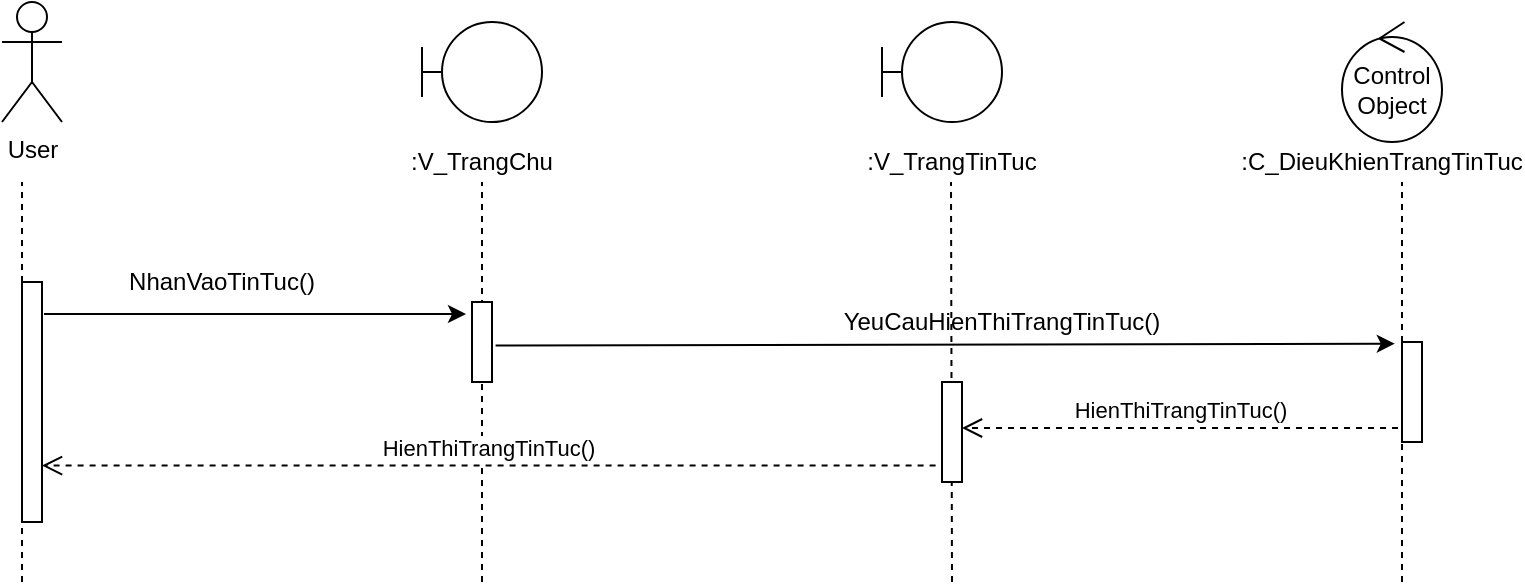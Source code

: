 <mxfile version="14.0.1" type="github">
  <diagram id="kgpKYQtTHZ0yAKxKKP6v" name="Page-1">
    <mxGraphModel dx="1038" dy="548" grid="1" gridSize="10" guides="1" tooltips="1" connect="1" arrows="1" fold="1" page="1" pageScale="1" pageWidth="850" pageHeight="1100" math="0" shadow="0">
      <root>
        <mxCell id="0" />
        <mxCell id="1" parent="0" />
        <mxCell id="KwdKWLrh2gG3OE4VAdlp-1" value="User" style="shape=umlActor;verticalLabelPosition=bottom;verticalAlign=top;html=1;outlineConnect=0;" vertex="1" parent="1">
          <mxGeometry x="40" y="20" width="30" height="60" as="geometry" />
        </mxCell>
        <mxCell id="KwdKWLrh2gG3OE4VAdlp-2" value="" style="shape=umlBoundary;whiteSpace=wrap;html=1;" vertex="1" parent="1">
          <mxGeometry x="480" y="30" width="60" height="50" as="geometry" />
        </mxCell>
        <mxCell id="KwdKWLrh2gG3OE4VAdlp-3" value="" style="shape=umlBoundary;whiteSpace=wrap;html=1;" vertex="1" parent="1">
          <mxGeometry x="250" y="30" width="60" height="50" as="geometry" />
        </mxCell>
        <mxCell id="KwdKWLrh2gG3OE4VAdlp-4" value="Control Object" style="ellipse;shape=umlControl;whiteSpace=wrap;html=1;" vertex="1" parent="1">
          <mxGeometry x="710" y="30" width="50" height="60" as="geometry" />
        </mxCell>
        <mxCell id="KwdKWLrh2gG3OE4VAdlp-6" value="" style="endArrow=none;dashed=1;html=1;" edge="1" parent="1">
          <mxGeometry width="50" height="50" relative="1" as="geometry">
            <mxPoint x="740" y="310" as="sourcePoint" />
            <mxPoint x="740" y="110" as="targetPoint" />
          </mxGeometry>
        </mxCell>
        <mxCell id="KwdKWLrh2gG3OE4VAdlp-7" value="" style="endArrow=none;dashed=1;html=1;" edge="1" parent="1">
          <mxGeometry width="50" height="50" relative="1" as="geometry">
            <mxPoint x="515" y="310" as="sourcePoint" />
            <mxPoint x="514.5" y="110" as="targetPoint" />
          </mxGeometry>
        </mxCell>
        <mxCell id="KwdKWLrh2gG3OE4VAdlp-8" value="" style="endArrow=none;dashed=1;html=1;entryX=0.5;entryY=1;entryDx=0;entryDy=0;" edge="1" parent="1" target="KwdKWLrh2gG3OE4VAdlp-15">
          <mxGeometry width="50" height="50" relative="1" as="geometry">
            <mxPoint x="280" y="310" as="sourcePoint" />
            <mxPoint x="230" y="100" as="targetPoint" />
          </mxGeometry>
        </mxCell>
        <mxCell id="KwdKWLrh2gG3OE4VAdlp-9" value="" style="endArrow=none;dashed=1;html=1;" edge="1" parent="1">
          <mxGeometry width="50" height="50" relative="1" as="geometry">
            <mxPoint x="50" y="310" as="sourcePoint" />
            <mxPoint x="50" y="110" as="targetPoint" />
          </mxGeometry>
        </mxCell>
        <mxCell id="KwdKWLrh2gG3OE4VAdlp-13" value=":C_DieuKhienTrangTinTuc" style="text;html=1;strokeColor=none;fillColor=none;align=center;verticalAlign=middle;whiteSpace=wrap;rounded=0;" vertex="1" parent="1">
          <mxGeometry x="710" y="90" width="40" height="20" as="geometry" />
        </mxCell>
        <mxCell id="KwdKWLrh2gG3OE4VAdlp-14" value=":V_TrangTinTuc" style="text;html=1;strokeColor=none;fillColor=none;align=center;verticalAlign=middle;whiteSpace=wrap;rounded=0;" vertex="1" parent="1">
          <mxGeometry x="495" y="90" width="40" height="20" as="geometry" />
        </mxCell>
        <mxCell id="KwdKWLrh2gG3OE4VAdlp-15" value=":V_TrangChu" style="text;html=1;strokeColor=none;fillColor=none;align=center;verticalAlign=middle;whiteSpace=wrap;rounded=0;" vertex="1" parent="1">
          <mxGeometry x="260" y="90" width="40" height="20" as="geometry" />
        </mxCell>
        <mxCell id="KwdKWLrh2gG3OE4VAdlp-18" value="" style="html=1;points=[];perimeter=orthogonalPerimeter;" vertex="1" parent="1">
          <mxGeometry x="740" y="190" width="10" height="50" as="geometry" />
        </mxCell>
        <mxCell id="KwdKWLrh2gG3OE4VAdlp-19" value="" style="html=1;points=[];perimeter=orthogonalPerimeter;" vertex="1" parent="1">
          <mxGeometry x="510" y="210" width="10" height="50" as="geometry" />
        </mxCell>
        <mxCell id="KwdKWLrh2gG3OE4VAdlp-20" value="" style="html=1;points=[];perimeter=orthogonalPerimeter;" vertex="1" parent="1">
          <mxGeometry x="275" y="170" width="10" height="40" as="geometry" />
        </mxCell>
        <mxCell id="KwdKWLrh2gG3OE4VAdlp-21" value="" style="html=1;points=[];perimeter=orthogonalPerimeter;" vertex="1" parent="1">
          <mxGeometry x="50" y="160" width="10" height="120" as="geometry" />
        </mxCell>
        <mxCell id="KwdKWLrh2gG3OE4VAdlp-23" value="" style="endArrow=classic;html=1;" edge="1" parent="1">
          <mxGeometry width="50" height="50" relative="1" as="geometry">
            <mxPoint x="61" y="176" as="sourcePoint" />
            <mxPoint x="272" y="176" as="targetPoint" />
          </mxGeometry>
        </mxCell>
        <mxCell id="KwdKWLrh2gG3OE4VAdlp-24" value="NhanVaoTinTuc()" style="text;html=1;strokeColor=none;fillColor=none;align=center;verticalAlign=middle;whiteSpace=wrap;rounded=0;" vertex="1" parent="1">
          <mxGeometry x="130" y="150" width="40" height="20" as="geometry" />
        </mxCell>
        <mxCell id="KwdKWLrh2gG3OE4VAdlp-25" value="" style="endArrow=classic;html=1;exitX=1.18;exitY=0.545;exitDx=0;exitDy=0;exitPerimeter=0;entryX=-0.36;entryY=0.017;entryDx=0;entryDy=0;entryPerimeter=0;" edge="1" parent="1" source="KwdKWLrh2gG3OE4VAdlp-20" target="KwdKWLrh2gG3OE4VAdlp-18">
          <mxGeometry width="50" height="50" relative="1" as="geometry">
            <mxPoint x="400" y="300" as="sourcePoint" />
            <mxPoint x="450" y="250" as="targetPoint" />
          </mxGeometry>
        </mxCell>
        <mxCell id="KwdKWLrh2gG3OE4VAdlp-26" value="YeuCauHienThiTrangTinTuc()" style="text;html=1;strokeColor=none;fillColor=none;align=center;verticalAlign=middle;whiteSpace=wrap;rounded=0;" vertex="1" parent="1">
          <mxGeometry x="520" y="170" width="40" height="20" as="geometry" />
        </mxCell>
        <mxCell id="KwdKWLrh2gG3OE4VAdlp-27" value="HienThiTrangTinTuc()" style="html=1;verticalAlign=bottom;endArrow=open;dashed=1;endSize=8;" edge="1" parent="1">
          <mxGeometry relative="1" as="geometry">
            <mxPoint x="738" y="233" as="sourcePoint" />
            <mxPoint x="520" y="233" as="targetPoint" />
          </mxGeometry>
        </mxCell>
        <mxCell id="KwdKWLrh2gG3OE4VAdlp-28" value="HienThiTrangTinTuc()" style="html=1;verticalAlign=bottom;endArrow=open;dashed=1;endSize=8;exitX=-0.32;exitY=0.836;exitDx=0;exitDy=0;exitPerimeter=0;" edge="1" parent="1" source="KwdKWLrh2gG3OE4VAdlp-19" target="KwdKWLrh2gG3OE4VAdlp-21">
          <mxGeometry relative="1" as="geometry">
            <mxPoint x="460" y="270" as="sourcePoint" />
            <mxPoint x="380" y="270" as="targetPoint" />
          </mxGeometry>
        </mxCell>
      </root>
    </mxGraphModel>
  </diagram>
</mxfile>
